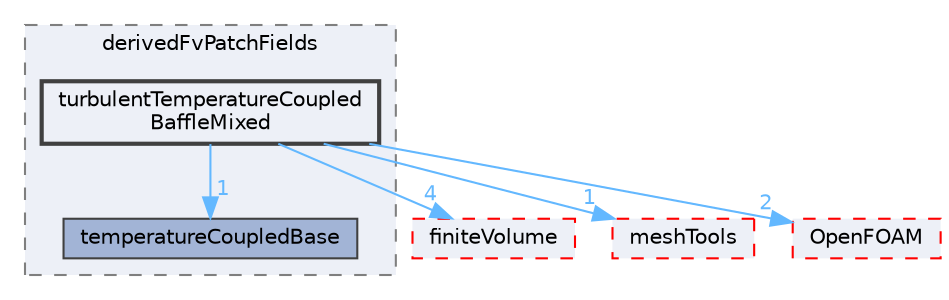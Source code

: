 digraph "src/thermoTools/derivedFvPatchFields/turbulentTemperatureCoupledBaffleMixed"
{
 // LATEX_PDF_SIZE
  bgcolor="transparent";
  edge [fontname=Helvetica,fontsize=10,labelfontname=Helvetica,labelfontsize=10];
  node [fontname=Helvetica,fontsize=10,shape=box,height=0.2,width=0.4];
  compound=true
  subgraph clusterdir_180701e77928ba70e1b801b7cac290dd {
    graph [ bgcolor="#edf0f7", pencolor="grey50", label="derivedFvPatchFields", fontname=Helvetica,fontsize=10 style="filled,dashed", URL="dir_180701e77928ba70e1b801b7cac290dd.html",tooltip=""]
  dir_1a0c03c59ade78c031a03d865a32cdba [label="temperatureCoupledBase", fillcolor="#a2b4d6", color="grey25", style="filled", URL="dir_1a0c03c59ade78c031a03d865a32cdba.html",tooltip=""];
  dir_da7bc52a3a1161aa49f2bf54bcd1ade1 [label="turbulentTemperatureCoupled\lBaffleMixed", fillcolor="#edf0f7", color="grey25", style="filled,bold", URL="dir_da7bc52a3a1161aa49f2bf54bcd1ade1.html",tooltip=""];
  }
  dir_9bd15774b555cf7259a6fa18f99fe99b [label="finiteVolume", fillcolor="#edf0f7", color="red", style="filled,dashed", URL="dir_9bd15774b555cf7259a6fa18f99fe99b.html",tooltip=""];
  dir_ae30ad0bef50cf391b24c614251bb9fd [label="meshTools", fillcolor="#edf0f7", color="red", style="filled,dashed", URL="dir_ae30ad0bef50cf391b24c614251bb9fd.html",tooltip=""];
  dir_c5473ff19b20e6ec4dfe5c310b3778a8 [label="OpenFOAM", fillcolor="#edf0f7", color="red", style="filled,dashed", URL="dir_c5473ff19b20e6ec4dfe5c310b3778a8.html",tooltip=""];
  dir_da7bc52a3a1161aa49f2bf54bcd1ade1->dir_1a0c03c59ade78c031a03d865a32cdba [headlabel="1", labeldistance=1.5 headhref="dir_004159_003967.html" href="dir_004159_003967.html" color="steelblue1" fontcolor="steelblue1"];
  dir_da7bc52a3a1161aa49f2bf54bcd1ade1->dir_9bd15774b555cf7259a6fa18f99fe99b [headlabel="4", labeldistance=1.5 headhref="dir_004159_001387.html" href="dir_004159_001387.html" color="steelblue1" fontcolor="steelblue1"];
  dir_da7bc52a3a1161aa49f2bf54bcd1ade1->dir_ae30ad0bef50cf391b24c614251bb9fd [headlabel="1", labeldistance=1.5 headhref="dir_004159_002382.html" href="dir_004159_002382.html" color="steelblue1" fontcolor="steelblue1"];
  dir_da7bc52a3a1161aa49f2bf54bcd1ade1->dir_c5473ff19b20e6ec4dfe5c310b3778a8 [headlabel="2", labeldistance=1.5 headhref="dir_004159_002695.html" href="dir_004159_002695.html" color="steelblue1" fontcolor="steelblue1"];
}
